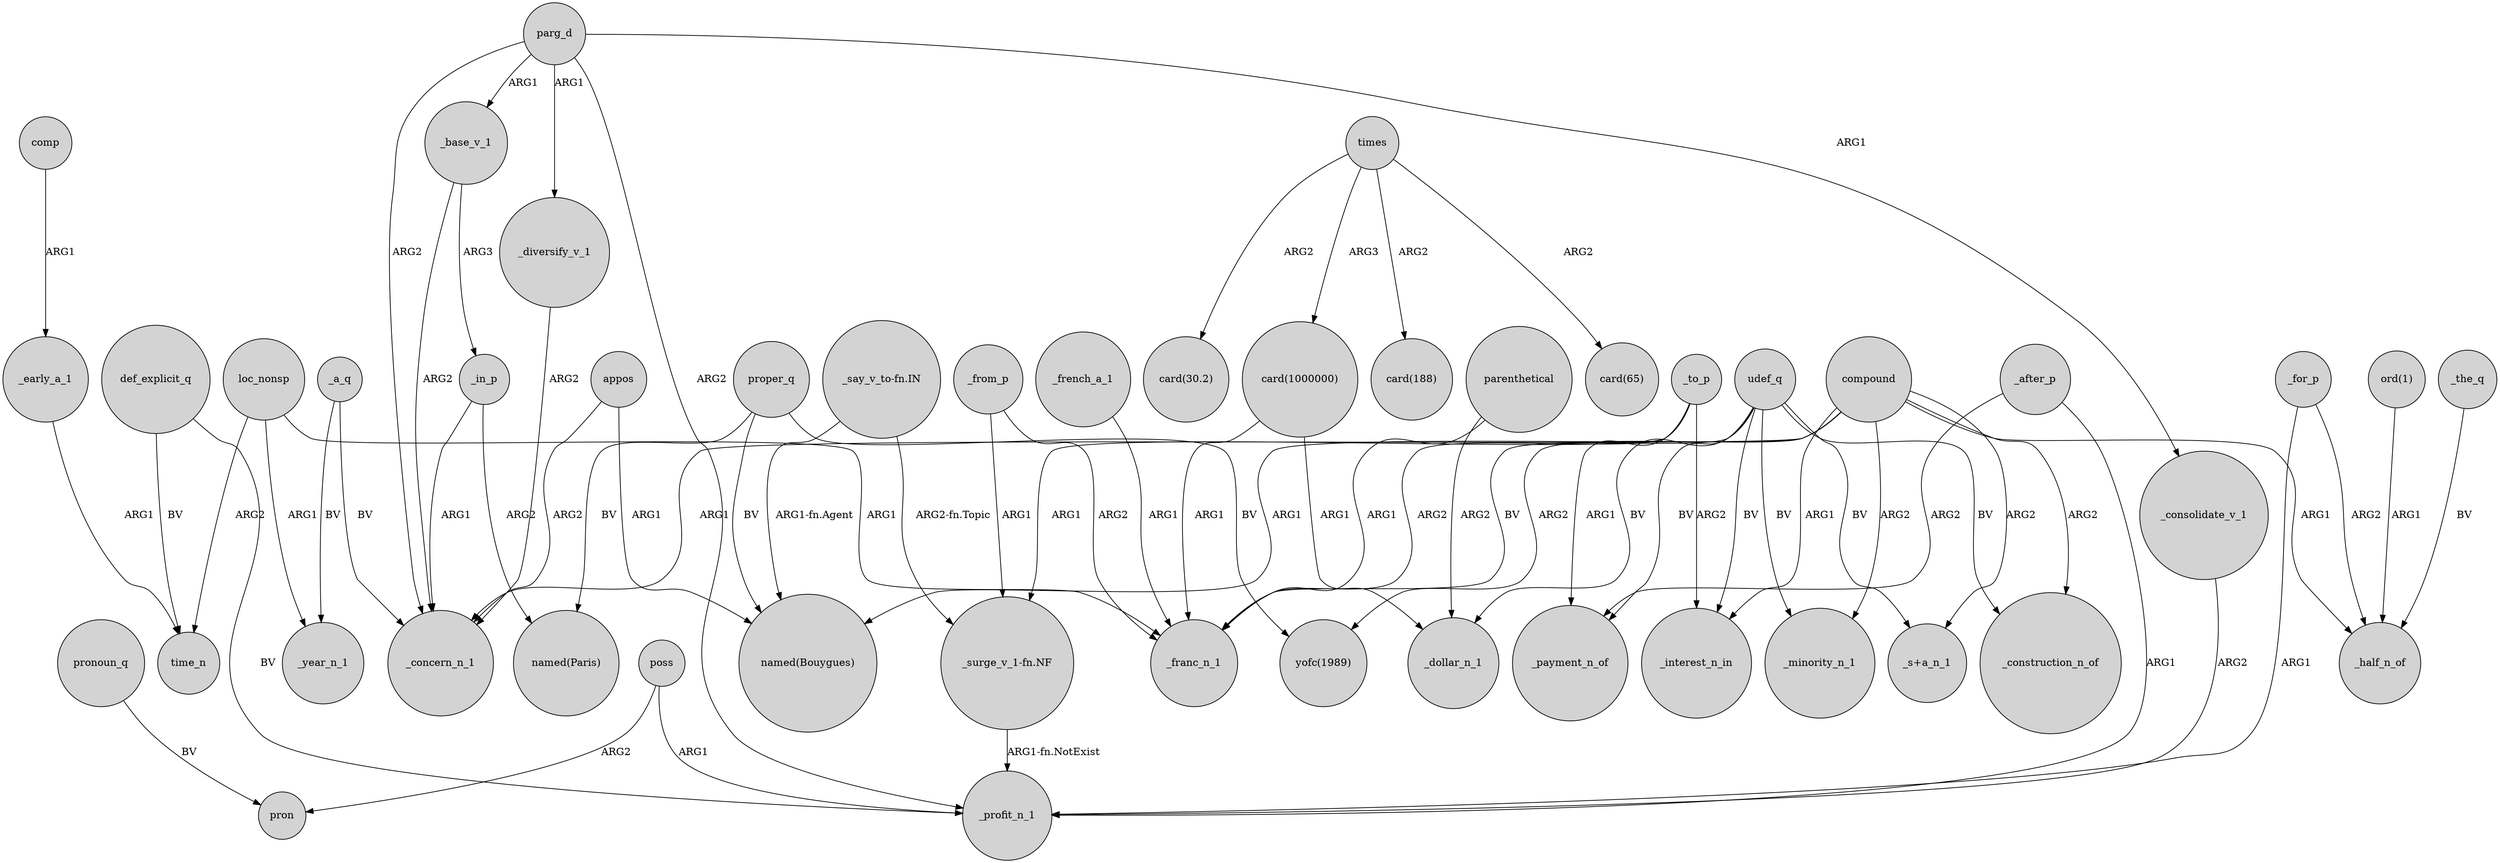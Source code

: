 digraph {
	node [shape=circle style=filled]
	_base_v_1 -> _concern_n_1 [label=ARG2]
	_from_p -> "_surge_v_1-fn.NF" [label=ARG1]
	_a_q -> _concern_n_1 [label=BV]
	"card(1000000)" -> _dollar_n_1 [label=ARG1]
	_from_p -> _franc_n_1 [label=ARG2]
	"_say_v_to-fn.IN" -> "named(Bouygues)" [label="ARG1-fn.Agent"]
	times -> "card(188)" [label=ARG2]
	_diversify_v_1 -> _concern_n_1 [label=ARG2]
	def_explicit_q -> _profit_n_1 [label=BV]
	poss -> pron [label=ARG2]
	_consolidate_v_1 -> _profit_n_1 [label=ARG2]
	parenthetical -> _franc_n_1 [label=ARG1]
	def_explicit_q -> time_n [label=BV]
	proper_q -> "named(Bouygues)" [label=BV]
	udef_q -> _minority_n_1 [label=BV]
	"_surge_v_1-fn.NF" -> _profit_n_1 [label="ARG1-fn.NotExist"]
	loc_nonsp -> _year_n_1 [label=ARG1]
	parenthetical -> _dollar_n_1 [label=ARG2]
	_to_p -> "_surge_v_1-fn.NF" [label=ARG1]
	times -> "card(65)" [label=ARG2]
	parg_d -> _concern_n_1 [label=ARG2]
	udef_q -> _interest_n_in [label=BV]
	_after_p -> _payment_n_of [label=ARG2]
	loc_nonsp -> time_n [label=ARG2]
	proper_q -> "yofc(1989)" [label=BV]
	comp -> _early_a_1 [label=ARG1]
	udef_q -> _payment_n_of [label=BV]
	appos -> _concern_n_1 [label=ARG2]
	pronoun_q -> pron [label=BV]
	_to_p -> _payment_n_of [label=ARG1]
	"ord(1)" -> _half_n_of [label=ARG1]
	compound -> _minority_n_1 [label=ARG2]
	udef_q -> "_s+a_n_1" [label=BV]
	times -> "card(1000000)" [label=ARG3]
	_to_p -> _interest_n_in [label=ARG2]
	_base_v_1 -> _in_p [label=ARG3]
	proper_q -> "named(Paris)" [label=BV]
	_in_p -> _concern_n_1 [label=ARG1]
	_after_p -> _profit_n_1 [label=ARG1]
	loc_nonsp -> _franc_n_1 [label=ARG1]
	times -> "card(30.2)" [label=ARG2]
	_for_p -> _profit_n_1 [label=ARG1]
	parg_d -> _profit_n_1 [label=ARG2]
	_early_a_1 -> time_n [label=ARG1]
	"card(1000000)" -> _franc_n_1 [label=ARG1]
	compound -> "_s+a_n_1" [label=ARG2]
	parg_d -> _diversify_v_1 [label=ARG1]
	parg_d -> _base_v_1 [label=ARG1]
	poss -> _profit_n_1 [label=ARG1]
	compound -> _half_n_of [label=ARG1]
	compound -> _interest_n_in [label=ARG1]
	_a_q -> _year_n_1 [label=BV]
	appos -> "named(Bouygues)" [label=ARG1]
	_in_p -> "named(Paris)" [label=ARG2]
	_the_q -> _half_n_of [label=BV]
	compound -> _construction_n_of [label=ARG2]
	compound -> "yofc(1989)" [label=ARG2]
	udef_q -> _franc_n_1 [label=BV]
	udef_q -> _construction_n_of [label=BV]
	_to_p -> _franc_n_1 [label=ARG2]
	_french_a_1 -> _franc_n_1 [label=ARG1]
	"_say_v_to-fn.IN" -> "_surge_v_1-fn.NF" [label="ARG2-fn.Topic"]
	_for_p -> _half_n_of [label=ARG2]
	compound -> _concern_n_1 [label=ARG1]
	parg_d -> _consolidate_v_1 [label=ARG1]
	udef_q -> _dollar_n_1 [label=BV]
	compound -> "named(Bouygues)" [label=ARG1]
}
